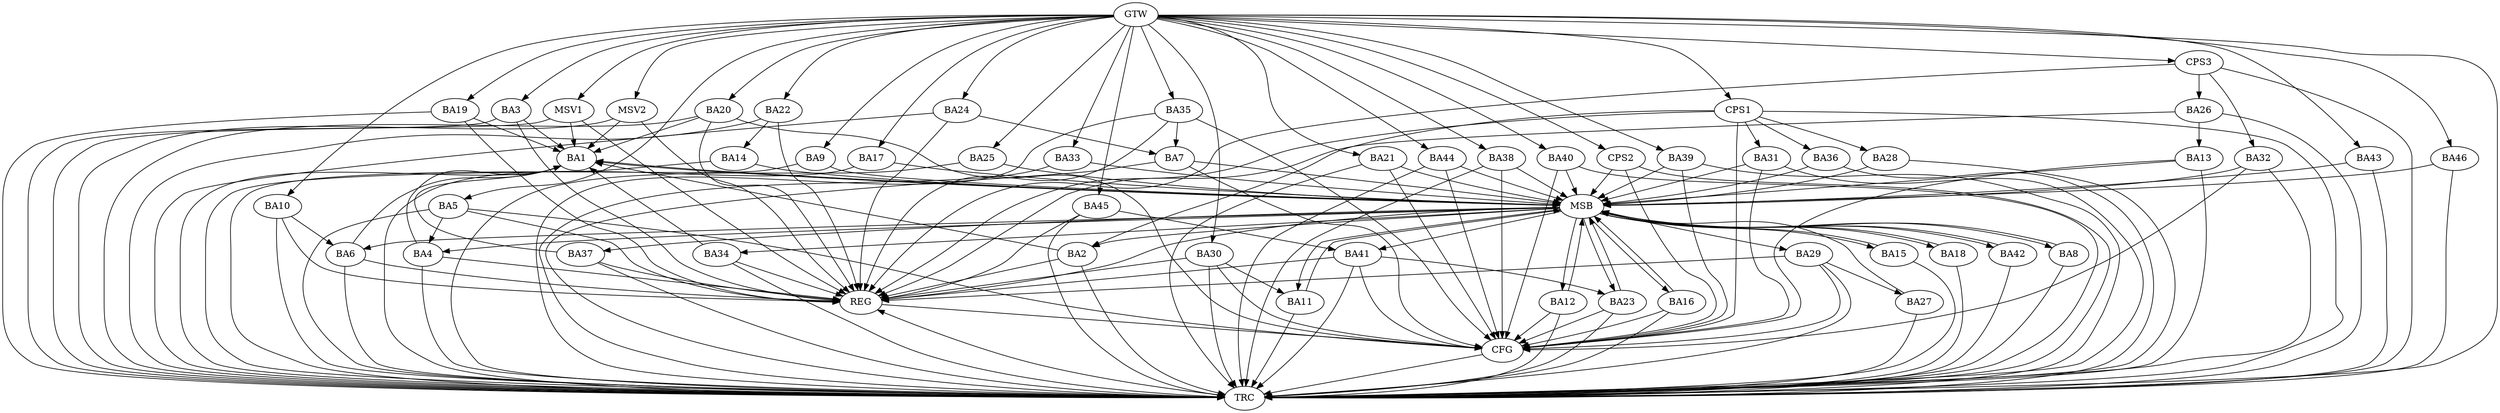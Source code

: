 strict digraph G {
  BA1 [ label="BA1" ];
  BA2 [ label="BA2" ];
  BA3 [ label="BA3" ];
  BA4 [ label="BA4" ];
  BA5 [ label="BA5" ];
  BA6 [ label="BA6" ];
  BA7 [ label="BA7" ];
  BA8 [ label="BA8" ];
  BA9 [ label="BA9" ];
  BA10 [ label="BA10" ];
  BA11 [ label="BA11" ];
  BA12 [ label="BA12" ];
  BA13 [ label="BA13" ];
  BA14 [ label="BA14" ];
  BA15 [ label="BA15" ];
  BA16 [ label="BA16" ];
  BA17 [ label="BA17" ];
  BA18 [ label="BA18" ];
  BA19 [ label="BA19" ];
  BA20 [ label="BA20" ];
  BA21 [ label="BA21" ];
  BA22 [ label="BA22" ];
  BA23 [ label="BA23" ];
  BA24 [ label="BA24" ];
  BA25 [ label="BA25" ];
  BA26 [ label="BA26" ];
  BA27 [ label="BA27" ];
  BA28 [ label="BA28" ];
  BA29 [ label="BA29" ];
  BA30 [ label="BA30" ];
  BA31 [ label="BA31" ];
  BA32 [ label="BA32" ];
  BA33 [ label="BA33" ];
  BA34 [ label="BA34" ];
  BA35 [ label="BA35" ];
  BA36 [ label="BA36" ];
  BA37 [ label="BA37" ];
  BA38 [ label="BA38" ];
  BA39 [ label="BA39" ];
  BA40 [ label="BA40" ];
  BA41 [ label="BA41" ];
  BA42 [ label="BA42" ];
  BA43 [ label="BA43" ];
  BA44 [ label="BA44" ];
  BA45 [ label="BA45" ];
  BA46 [ label="BA46" ];
  CPS1 [ label="CPS1" ];
  CPS2 [ label="CPS2" ];
  CPS3 [ label="CPS3" ];
  GTW [ label="GTW" ];
  REG [ label="REG" ];
  MSB [ label="MSB" ];
  CFG [ label="CFG" ];
  TRC [ label="TRC" ];
  MSV1 [ label="MSV1" ];
  MSV2 [ label="MSV2" ];
  BA2 -> BA1;
  BA3 -> BA1;
  BA4 -> BA1;
  BA5 -> BA4;
  BA6 -> BA1;
  BA10 -> BA6;
  BA19 -> BA1;
  BA20 -> BA1;
  BA22 -> BA14;
  BA24 -> BA7;
  BA26 -> BA13;
  BA29 -> BA27;
  BA30 -> BA11;
  BA34 -> BA1;
  BA35 -> BA7;
  BA37 -> BA1;
  BA41 -> BA23;
  BA45 -> BA41;
  CPS1 -> BA31;
  CPS1 -> BA28;
  CPS1 -> BA2;
  CPS1 -> BA36;
  CPS3 -> BA26;
  CPS3 -> BA32;
  GTW -> BA3;
  GTW -> BA5;
  GTW -> BA9;
  GTW -> BA10;
  GTW -> BA17;
  GTW -> BA19;
  GTW -> BA20;
  GTW -> BA21;
  GTW -> BA22;
  GTW -> BA24;
  GTW -> BA25;
  GTW -> BA30;
  GTW -> BA33;
  GTW -> BA35;
  GTW -> BA38;
  GTW -> BA39;
  GTW -> BA40;
  GTW -> BA43;
  GTW -> BA44;
  GTW -> BA45;
  GTW -> BA46;
  GTW -> CPS1;
  GTW -> CPS2;
  GTW -> CPS3;
  BA2 -> REG;
  BA3 -> REG;
  BA4 -> REG;
  BA5 -> REG;
  BA6 -> REG;
  BA10 -> REG;
  BA19 -> REG;
  BA20 -> REG;
  BA22 -> REG;
  BA24 -> REG;
  BA26 -> REG;
  BA29 -> REG;
  BA30 -> REG;
  BA34 -> REG;
  BA35 -> REG;
  BA37 -> REG;
  BA41 -> REG;
  BA45 -> REG;
  CPS1 -> REG;
  CPS3 -> REG;
  BA1 -> MSB;
  MSB -> BA2;
  MSB -> REG;
  BA7 -> MSB;
  MSB -> BA6;
  BA8 -> MSB;
  BA9 -> MSB;
  MSB -> BA8;
  BA11 -> MSB;
  BA12 -> MSB;
  MSB -> BA11;
  BA13 -> MSB;
  BA14 -> MSB;
  MSB -> BA1;
  BA15 -> MSB;
  BA16 -> MSB;
  BA17 -> MSB;
  MSB -> BA12;
  BA18 -> MSB;
  BA21 -> MSB;
  BA23 -> MSB;
  BA25 -> MSB;
  BA27 -> MSB;
  BA28 -> MSB;
  MSB -> BA18;
  BA31 -> MSB;
  MSB -> BA29;
  BA32 -> MSB;
  MSB -> BA4;
  BA33 -> MSB;
  BA36 -> MSB;
  MSB -> BA34;
  BA38 -> MSB;
  BA39 -> MSB;
  BA40 -> MSB;
  MSB -> BA15;
  BA42 -> MSB;
  BA43 -> MSB;
  MSB -> BA41;
  BA44 -> MSB;
  BA46 -> MSB;
  MSB -> BA23;
  CPS2 -> MSB;
  MSB -> BA37;
  MSB -> BA16;
  MSB -> BA42;
  BA20 -> CFG;
  BA40 -> CFG;
  BA39 -> CFG;
  BA23 -> CFG;
  BA44 -> CFG;
  BA30 -> CFG;
  BA35 -> CFG;
  BA16 -> CFG;
  BA31 -> CFG;
  CPS2 -> CFG;
  BA41 -> CFG;
  BA12 -> CFG;
  BA21 -> CFG;
  BA5 -> CFG;
  BA32 -> CFG;
  BA7 -> CFG;
  BA13 -> CFG;
  BA29 -> CFG;
  CPS1 -> CFG;
  BA38 -> CFG;
  REG -> CFG;
  BA1 -> TRC;
  BA2 -> TRC;
  BA3 -> TRC;
  BA4 -> TRC;
  BA5 -> TRC;
  BA6 -> TRC;
  BA7 -> TRC;
  BA8 -> TRC;
  BA9 -> TRC;
  BA10 -> TRC;
  BA11 -> TRC;
  BA12 -> TRC;
  BA13 -> TRC;
  BA14 -> TRC;
  BA15 -> TRC;
  BA16 -> TRC;
  BA17 -> TRC;
  BA18 -> TRC;
  BA19 -> TRC;
  BA20 -> TRC;
  BA21 -> TRC;
  BA22 -> TRC;
  BA23 -> TRC;
  BA24 -> TRC;
  BA25 -> TRC;
  BA26 -> TRC;
  BA27 -> TRC;
  BA28 -> TRC;
  BA29 -> TRC;
  BA30 -> TRC;
  BA31 -> TRC;
  BA32 -> TRC;
  BA33 -> TRC;
  BA34 -> TRC;
  BA35 -> TRC;
  BA36 -> TRC;
  BA37 -> TRC;
  BA38 -> TRC;
  BA39 -> TRC;
  BA40 -> TRC;
  BA41 -> TRC;
  BA42 -> TRC;
  BA43 -> TRC;
  BA44 -> TRC;
  BA45 -> TRC;
  BA46 -> TRC;
  CPS1 -> TRC;
  CPS2 -> TRC;
  CPS3 -> TRC;
  GTW -> TRC;
  CFG -> TRC;
  TRC -> REG;
  MSV1 -> BA1;
  GTW -> MSV1;
  MSV1 -> REG;
  MSV1 -> TRC;
  MSV2 -> BA1;
  GTW -> MSV2;
  MSV2 -> REG;
  MSV2 -> TRC;
}
